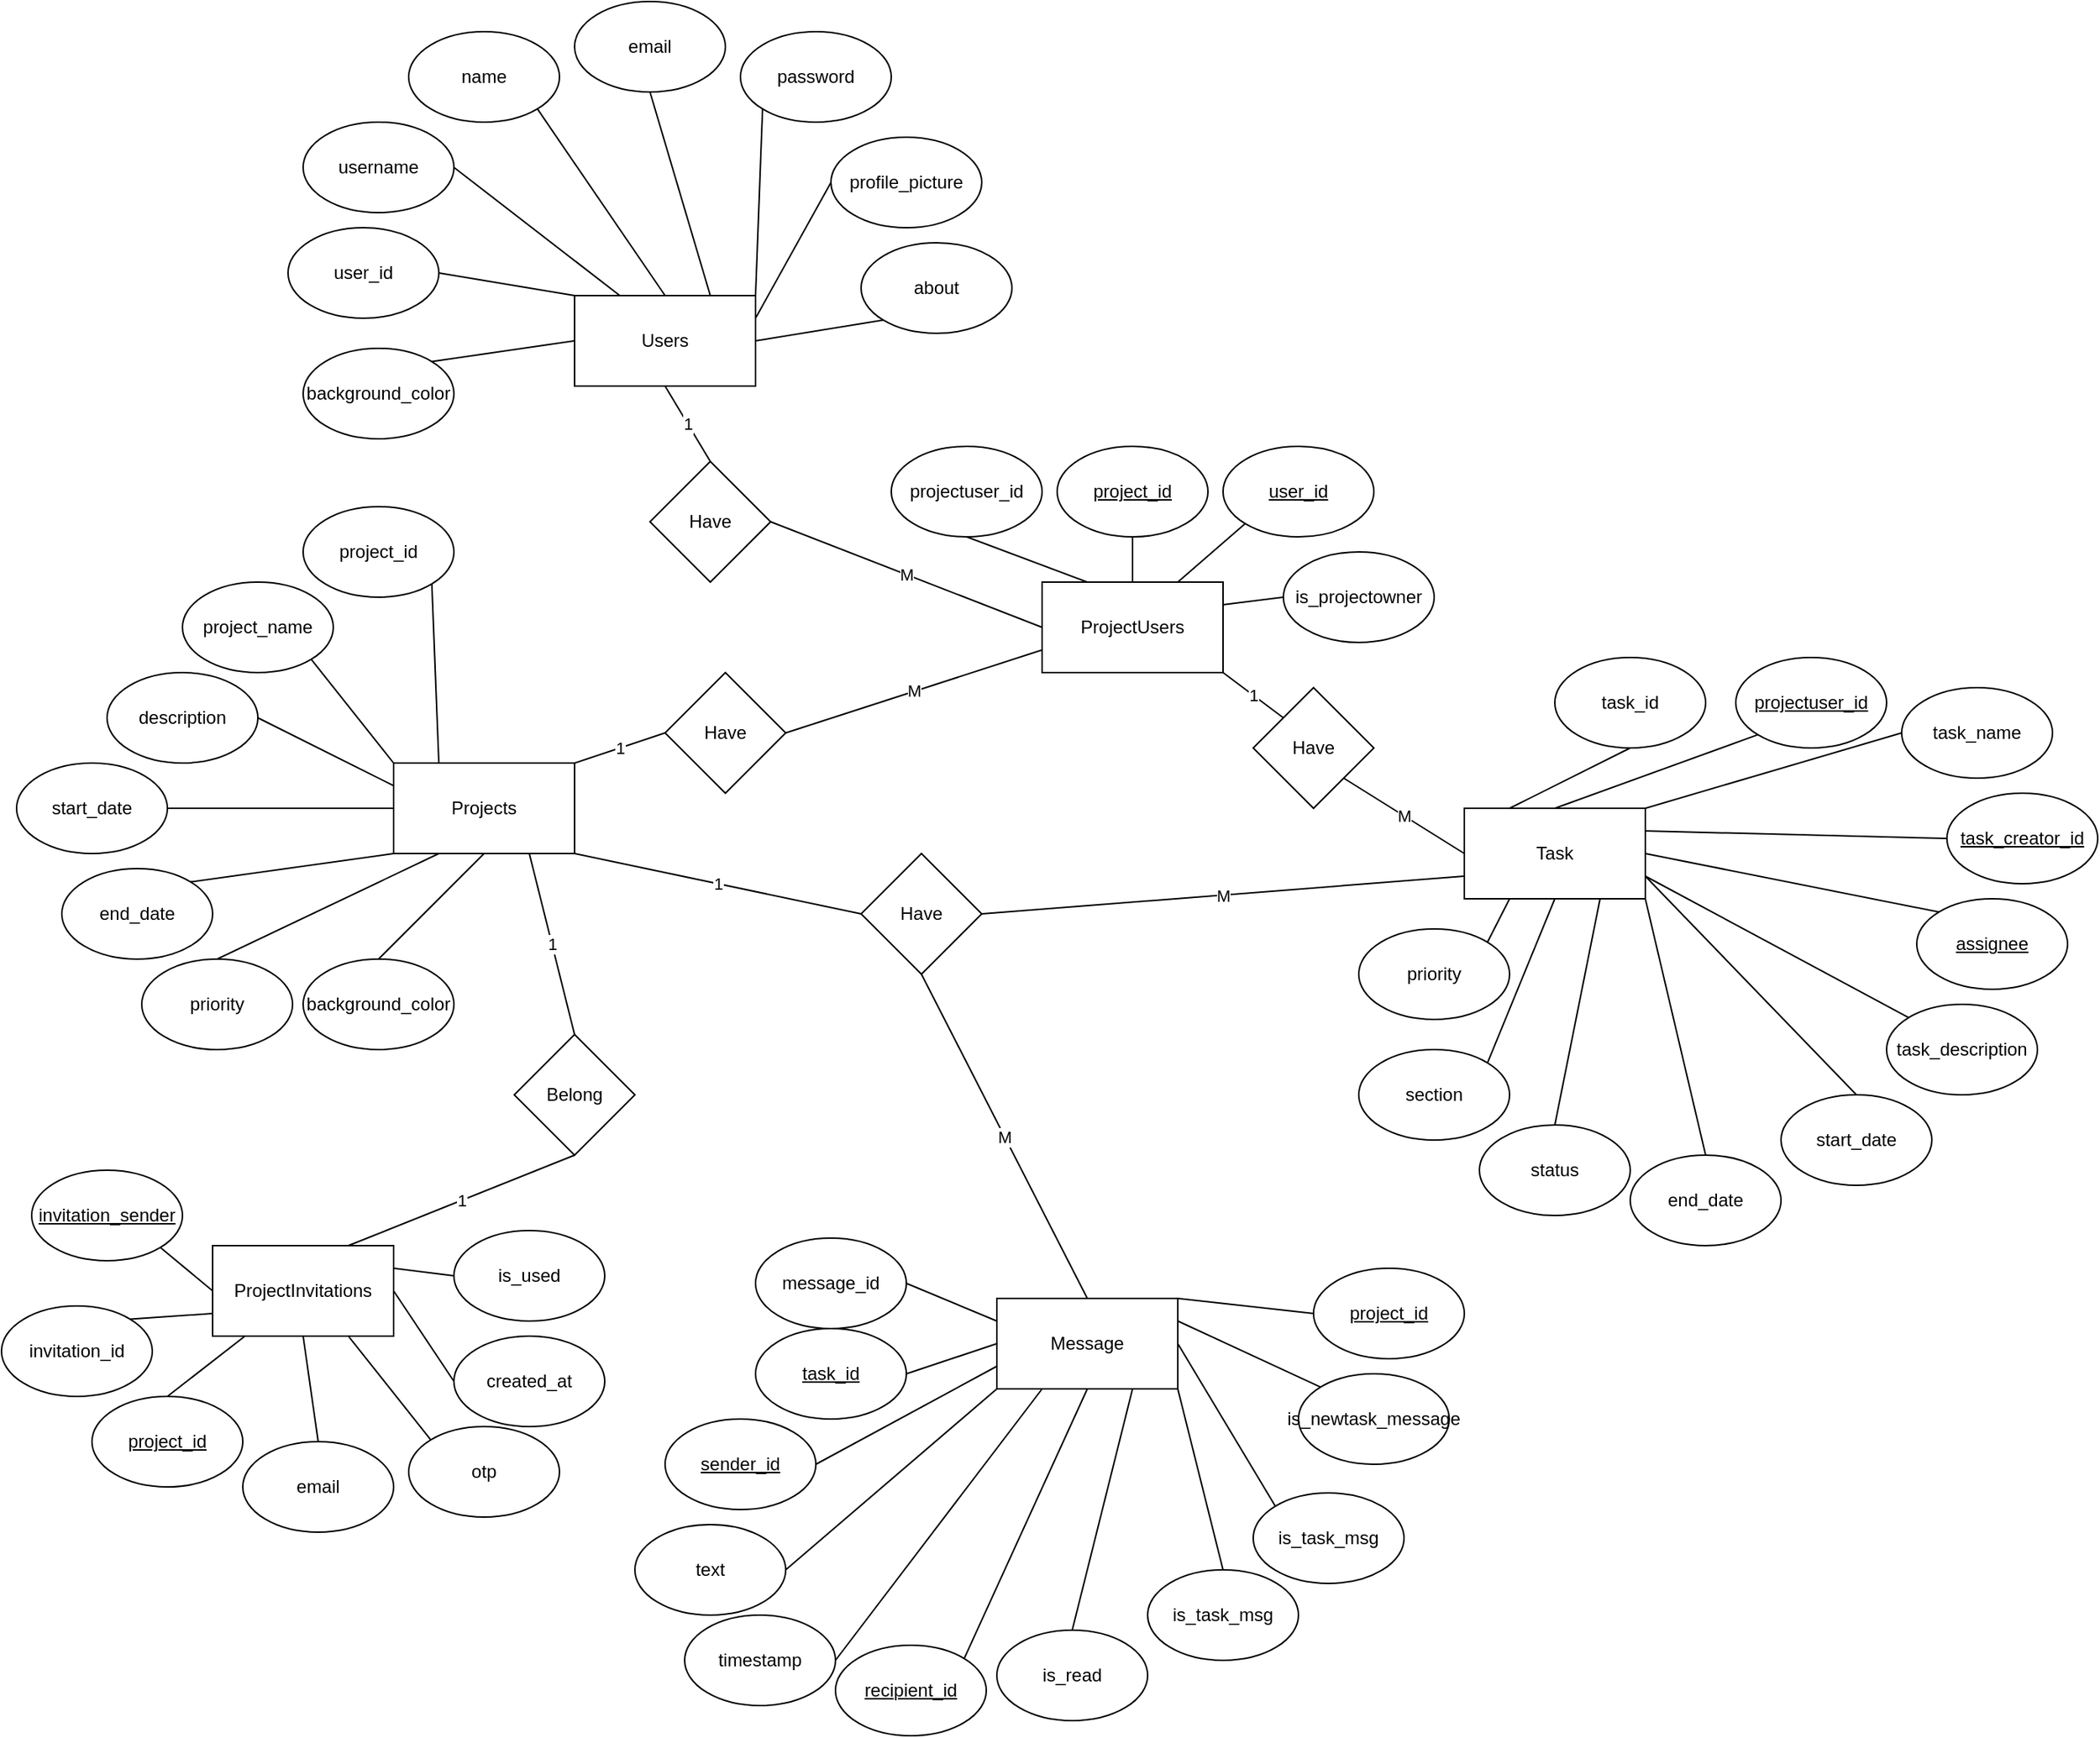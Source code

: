 <mxfile version="21.7.5" type="device">
  <diagram id="C5RBs43oDa-KdzZeNtuy" name="Page-1">
    <mxGraphModel dx="3388" dy="1140" grid="1" gridSize="10" guides="1" tooltips="1" connect="1" arrows="1" fold="1" page="1" pageScale="1" pageWidth="827" pageHeight="1169" math="0" shadow="0">
      <root>
        <mxCell id="WIyWlLk6GJQsqaUBKTNV-0" />
        <mxCell id="WIyWlLk6GJQsqaUBKTNV-1" parent="WIyWlLk6GJQsqaUBKTNV-0" />
        <mxCell id="6Or6VYkqD4PORaD6Xh0R-0" value="Users" style="rounded=0;whiteSpace=wrap;html=1;" vertex="1" parent="WIyWlLk6GJQsqaUBKTNV-1">
          <mxGeometry x="-760" y="310" width="120" height="60" as="geometry" />
        </mxCell>
        <mxCell id="6Or6VYkqD4PORaD6Xh0R-2" value="ProjectUsers" style="rounded=0;whiteSpace=wrap;html=1;" vertex="1" parent="WIyWlLk6GJQsqaUBKTNV-1">
          <mxGeometry x="-450" y="500" width="120" height="60" as="geometry" />
        </mxCell>
        <mxCell id="6Or6VYkqD4PORaD6Xh0R-58" value="Task" style="rounded=0;whiteSpace=wrap;html=1;" vertex="1" parent="WIyWlLk6GJQsqaUBKTNV-1">
          <mxGeometry x="-170" y="650" width="120" height="60" as="geometry" />
        </mxCell>
        <mxCell id="6Or6VYkqD4PORaD6Xh0R-3" value="Projects" style="rounded=0;whiteSpace=wrap;html=1;" vertex="1" parent="WIyWlLk6GJQsqaUBKTNV-1">
          <mxGeometry x="-880" y="620" width="120" height="60" as="geometry" />
        </mxCell>
        <mxCell id="6Or6VYkqD4PORaD6Xh0R-70" value="Message" style="rounded=0;whiteSpace=wrap;html=1;" vertex="1" parent="WIyWlLk6GJQsqaUBKTNV-1">
          <mxGeometry x="-480" y="975" width="120" height="60" as="geometry" />
        </mxCell>
        <mxCell id="6Or6VYkqD4PORaD6Xh0R-29" value="projectuser_id" style="ellipse;whiteSpace=wrap;html=1;" vertex="1" parent="WIyWlLk6GJQsqaUBKTNV-1">
          <mxGeometry x="-550" y="410" width="100" height="60" as="geometry" />
        </mxCell>
        <mxCell id="6Or6VYkqD4PORaD6Xh0R-54" value="project_id" style="ellipse;whiteSpace=wrap;html=1;fontStyle=4" vertex="1" parent="WIyWlLk6GJQsqaUBKTNV-1">
          <mxGeometry x="-440" y="410" width="100" height="60" as="geometry" />
        </mxCell>
        <mxCell id="6Or6VYkqD4PORaD6Xh0R-55" value="user_id" style="ellipse;whiteSpace=wrap;html=1;fontStyle=4" vertex="1" parent="WIyWlLk6GJQsqaUBKTNV-1">
          <mxGeometry x="-330" y="410" width="100" height="60" as="geometry" />
        </mxCell>
        <mxCell id="6Or6VYkqD4PORaD6Xh0R-56" value="is_projectowner" style="ellipse;whiteSpace=wrap;html=1;" vertex="1" parent="WIyWlLk6GJQsqaUBKTNV-1">
          <mxGeometry x="-290" y="480" width="100" height="60" as="geometry" />
        </mxCell>
        <mxCell id="6Or6VYkqD4PORaD6Xh0R-59" value="task_id" style="ellipse;whiteSpace=wrap;html=1;" vertex="1" parent="WIyWlLk6GJQsqaUBKTNV-1">
          <mxGeometry x="-110" y="550" width="100" height="60" as="geometry" />
        </mxCell>
        <mxCell id="6Or6VYkqD4PORaD6Xh0R-60" value="projectuser_id" style="ellipse;whiteSpace=wrap;html=1;fontStyle=4" vertex="1" parent="WIyWlLk6GJQsqaUBKTNV-1">
          <mxGeometry x="10" y="550" width="100" height="60" as="geometry" />
        </mxCell>
        <mxCell id="6Or6VYkqD4PORaD6Xh0R-61" value="task_creator_id" style="ellipse;whiteSpace=wrap;html=1;fontStyle=4" vertex="1" parent="WIyWlLk6GJQsqaUBKTNV-1">
          <mxGeometry x="150" y="640" width="100" height="60" as="geometry" />
        </mxCell>
        <mxCell id="6Or6VYkqD4PORaD6Xh0R-62" value="task_name" style="ellipse;whiteSpace=wrap;html=1;" vertex="1" parent="WIyWlLk6GJQsqaUBKTNV-1">
          <mxGeometry x="120" y="570" width="100" height="60" as="geometry" />
        </mxCell>
        <mxCell id="6Or6VYkqD4PORaD6Xh0R-63" value="assignee" style="ellipse;whiteSpace=wrap;html=1;fontStyle=4" vertex="1" parent="WIyWlLk6GJQsqaUBKTNV-1">
          <mxGeometry x="130" y="710" width="100" height="60" as="geometry" />
        </mxCell>
        <mxCell id="6Or6VYkqD4PORaD6Xh0R-64" value="task_description" style="ellipse;whiteSpace=wrap;html=1;" vertex="1" parent="WIyWlLk6GJQsqaUBKTNV-1">
          <mxGeometry x="110" y="780" width="100" height="60" as="geometry" />
        </mxCell>
        <mxCell id="6Or6VYkqD4PORaD6Xh0R-65" value="start_date" style="ellipse;whiteSpace=wrap;html=1;" vertex="1" parent="WIyWlLk6GJQsqaUBKTNV-1">
          <mxGeometry x="40" y="840" width="100" height="60" as="geometry" />
        </mxCell>
        <mxCell id="6Or6VYkqD4PORaD6Xh0R-66" value="end_date" style="ellipse;whiteSpace=wrap;html=1;" vertex="1" parent="WIyWlLk6GJQsqaUBKTNV-1">
          <mxGeometry x="-60" y="880" width="100" height="60" as="geometry" />
        </mxCell>
        <mxCell id="6Or6VYkqD4PORaD6Xh0R-67" value="status" style="ellipse;whiteSpace=wrap;html=1;" vertex="1" parent="WIyWlLk6GJQsqaUBKTNV-1">
          <mxGeometry x="-160" y="860" width="100" height="60" as="geometry" />
        </mxCell>
        <mxCell id="6Or6VYkqD4PORaD6Xh0R-68" value="section" style="ellipse;whiteSpace=wrap;html=1;" vertex="1" parent="WIyWlLk6GJQsqaUBKTNV-1">
          <mxGeometry x="-240" y="810" width="100" height="60" as="geometry" />
        </mxCell>
        <mxCell id="6Or6VYkqD4PORaD6Xh0R-69" value="priority" style="ellipse;whiteSpace=wrap;html=1;" vertex="1" parent="WIyWlLk6GJQsqaUBKTNV-1">
          <mxGeometry x="-240" y="730" width="100" height="60" as="geometry" />
        </mxCell>
        <mxCell id="6Or6VYkqD4PORaD6Xh0R-30" value="project_id" style="ellipse;whiteSpace=wrap;html=1;" vertex="1" parent="WIyWlLk6GJQsqaUBKTNV-1">
          <mxGeometry x="-940" y="450" width="100" height="60" as="geometry" />
        </mxCell>
        <mxCell id="6Or6VYkqD4PORaD6Xh0R-48" value="project_name" style="ellipse;whiteSpace=wrap;html=1;" vertex="1" parent="WIyWlLk6GJQsqaUBKTNV-1">
          <mxGeometry x="-1020" y="500" width="100" height="60" as="geometry" />
        </mxCell>
        <mxCell id="6Or6VYkqD4PORaD6Xh0R-49" value="description" style="ellipse;whiteSpace=wrap;html=1;" vertex="1" parent="WIyWlLk6GJQsqaUBKTNV-1">
          <mxGeometry x="-1070" y="560" width="100" height="60" as="geometry" />
        </mxCell>
        <mxCell id="6Or6VYkqD4PORaD6Xh0R-50" value="start_date" style="ellipse;whiteSpace=wrap;html=1;" vertex="1" parent="WIyWlLk6GJQsqaUBKTNV-1">
          <mxGeometry x="-1130" y="620" width="100" height="60" as="geometry" />
        </mxCell>
        <mxCell id="6Or6VYkqD4PORaD6Xh0R-51" value="end_date" style="ellipse;whiteSpace=wrap;html=1;" vertex="1" parent="WIyWlLk6GJQsqaUBKTNV-1">
          <mxGeometry x="-1100" y="690" width="100" height="60" as="geometry" />
        </mxCell>
        <mxCell id="6Or6VYkqD4PORaD6Xh0R-52" value="priority" style="ellipse;whiteSpace=wrap;html=1;" vertex="1" parent="WIyWlLk6GJQsqaUBKTNV-1">
          <mxGeometry x="-1047" y="750" width="100" height="60" as="geometry" />
        </mxCell>
        <mxCell id="6Or6VYkqD4PORaD6Xh0R-53" value="background_color" style="ellipse;whiteSpace=wrap;html=1;" vertex="1" parent="WIyWlLk6GJQsqaUBKTNV-1">
          <mxGeometry x="-940" y="750" width="100" height="60" as="geometry" />
        </mxCell>
        <mxCell id="6Or6VYkqD4PORaD6Xh0R-71" value="message_id" style="ellipse;whiteSpace=wrap;html=1;" vertex="1" parent="WIyWlLk6GJQsqaUBKTNV-1">
          <mxGeometry x="-640" y="935" width="100" height="60" as="geometry" />
        </mxCell>
        <mxCell id="6Or6VYkqD4PORaD6Xh0R-72" value="task_id" style="ellipse;whiteSpace=wrap;html=1;fontStyle=4" vertex="1" parent="WIyWlLk6GJQsqaUBKTNV-1">
          <mxGeometry x="-640" y="995" width="100" height="60" as="geometry" />
        </mxCell>
        <mxCell id="6Or6VYkqD4PORaD6Xh0R-73" value="sender_id" style="ellipse;whiteSpace=wrap;html=1;fontStyle=4" vertex="1" parent="WIyWlLk6GJQsqaUBKTNV-1">
          <mxGeometry x="-700" y="1055" width="100" height="60" as="geometry" />
        </mxCell>
        <mxCell id="6Or6VYkqD4PORaD6Xh0R-74" value="text" style="ellipse;whiteSpace=wrap;html=1;" vertex="1" parent="WIyWlLk6GJQsqaUBKTNV-1">
          <mxGeometry x="-720" y="1125" width="100" height="60" as="geometry" />
        </mxCell>
        <mxCell id="6Or6VYkqD4PORaD6Xh0R-75" value="timestamp" style="ellipse;whiteSpace=wrap;html=1;" vertex="1" parent="WIyWlLk6GJQsqaUBKTNV-1">
          <mxGeometry x="-687" y="1185" width="100" height="60" as="geometry" />
        </mxCell>
        <mxCell id="6Or6VYkqD4PORaD6Xh0R-76" value="recipient_id" style="ellipse;whiteSpace=wrap;html=1;fontStyle=4" vertex="1" parent="WIyWlLk6GJQsqaUBKTNV-1">
          <mxGeometry x="-587" y="1205" width="100" height="60" as="geometry" />
        </mxCell>
        <mxCell id="6Or6VYkqD4PORaD6Xh0R-77" value="is_read" style="ellipse;whiteSpace=wrap;html=1;" vertex="1" parent="WIyWlLk6GJQsqaUBKTNV-1">
          <mxGeometry x="-480" y="1195" width="100" height="60" as="geometry" />
        </mxCell>
        <mxCell id="6Or6VYkqD4PORaD6Xh0R-78" value="is_task_msg" style="ellipse;whiteSpace=wrap;html=1;" vertex="1" parent="WIyWlLk6GJQsqaUBKTNV-1">
          <mxGeometry x="-380" y="1155" width="100" height="60" as="geometry" />
        </mxCell>
        <mxCell id="6Or6VYkqD4PORaD6Xh0R-79" value="is_task_msg" style="ellipse;whiteSpace=wrap;html=1;" vertex="1" parent="WIyWlLk6GJQsqaUBKTNV-1">
          <mxGeometry x="-310" y="1104" width="100" height="60" as="geometry" />
        </mxCell>
        <mxCell id="6Or6VYkqD4PORaD6Xh0R-80" value="is_newtask_message" style="ellipse;whiteSpace=wrap;html=1;" vertex="1" parent="WIyWlLk6GJQsqaUBKTNV-1">
          <mxGeometry x="-280" y="1025" width="100" height="60" as="geometry" />
        </mxCell>
        <mxCell id="6Or6VYkqD4PORaD6Xh0R-81" value="project_id" style="ellipse;whiteSpace=wrap;html=1;fontStyle=4" vertex="1" parent="WIyWlLk6GJQsqaUBKTNV-1">
          <mxGeometry x="-270" y="955" width="100" height="60" as="geometry" />
        </mxCell>
        <mxCell id="6Or6VYkqD4PORaD6Xh0R-31" value="user_id" style="ellipse;whiteSpace=wrap;html=1;" vertex="1" parent="WIyWlLk6GJQsqaUBKTNV-1">
          <mxGeometry x="-950" y="265" width="100" height="60" as="geometry" />
        </mxCell>
        <mxCell id="6Or6VYkqD4PORaD6Xh0R-32" value="username" style="ellipse;whiteSpace=wrap;html=1;" vertex="1" parent="WIyWlLk6GJQsqaUBKTNV-1">
          <mxGeometry x="-940" y="195" width="100" height="60" as="geometry" />
        </mxCell>
        <mxCell id="6Or6VYkqD4PORaD6Xh0R-33" value="name" style="ellipse;whiteSpace=wrap;html=1;" vertex="1" parent="WIyWlLk6GJQsqaUBKTNV-1">
          <mxGeometry x="-870" y="135" width="100" height="60" as="geometry" />
        </mxCell>
        <mxCell id="6Or6VYkqD4PORaD6Xh0R-35" value="email" style="ellipse;whiteSpace=wrap;html=1;" vertex="1" parent="WIyWlLk6GJQsqaUBKTNV-1">
          <mxGeometry x="-760" y="115" width="100" height="60" as="geometry" />
        </mxCell>
        <mxCell id="6Or6VYkqD4PORaD6Xh0R-36" value="password" style="ellipse;whiteSpace=wrap;html=1;" vertex="1" parent="WIyWlLk6GJQsqaUBKTNV-1">
          <mxGeometry x="-650" y="135" width="100" height="60" as="geometry" />
        </mxCell>
        <mxCell id="6Or6VYkqD4PORaD6Xh0R-37" value="profile_picture" style="ellipse;whiteSpace=wrap;html=1;" vertex="1" parent="WIyWlLk6GJQsqaUBKTNV-1">
          <mxGeometry x="-590" y="205" width="100" height="60" as="geometry" />
        </mxCell>
        <mxCell id="6Or6VYkqD4PORaD6Xh0R-38" value="background_color" style="ellipse;whiteSpace=wrap;html=1;" vertex="1" parent="WIyWlLk6GJQsqaUBKTNV-1">
          <mxGeometry x="-940" y="345" width="100" height="60" as="geometry" />
        </mxCell>
        <mxCell id="6Or6VYkqD4PORaD6Xh0R-39" value="about" style="ellipse;whiteSpace=wrap;html=1;" vertex="1" parent="WIyWlLk6GJQsqaUBKTNV-1">
          <mxGeometry x="-570" y="275" width="100" height="60" as="geometry" />
        </mxCell>
        <mxCell id="6Or6VYkqD4PORaD6Xh0R-82" value="" style="endArrow=none;html=1;rounded=0;exitX=1;exitY=0.5;exitDx=0;exitDy=0;entryX=0;entryY=1;entryDx=0;entryDy=0;" edge="1" parent="WIyWlLk6GJQsqaUBKTNV-1" source="6Or6VYkqD4PORaD6Xh0R-0" target="6Or6VYkqD4PORaD6Xh0R-39">
          <mxGeometry width="50" height="50" relative="1" as="geometry">
            <mxPoint x="-620" y="370" as="sourcePoint" />
            <mxPoint x="-570" y="320" as="targetPoint" />
          </mxGeometry>
        </mxCell>
        <mxCell id="6Or6VYkqD4PORaD6Xh0R-141" value="1" style="endArrow=none;html=1;rounded=0;exitX=0.5;exitY=1;exitDx=0;exitDy=0;entryX=0.5;entryY=0;entryDx=0;entryDy=0;" edge="1" parent="WIyWlLk6GJQsqaUBKTNV-1" source="6Or6VYkqD4PORaD6Xh0R-0" target="6Or6VYkqD4PORaD6Xh0R-140">
          <mxGeometry width="50" height="50" relative="1" as="geometry">
            <mxPoint x="-630" y="350" as="sourcePoint" />
            <mxPoint x="-545" y="336" as="targetPoint" />
          </mxGeometry>
        </mxCell>
        <mxCell id="6Or6VYkqD4PORaD6Xh0R-143" value="M" style="endArrow=none;html=1;rounded=0;exitX=0;exitY=0.5;exitDx=0;exitDy=0;entryX=1;entryY=0.5;entryDx=0;entryDy=0;" edge="1" parent="WIyWlLk6GJQsqaUBKTNV-1" source="6Or6VYkqD4PORaD6Xh0R-2" target="6Or6VYkqD4PORaD6Xh0R-140">
          <mxGeometry width="50" height="50" relative="1" as="geometry">
            <mxPoint x="-690" y="380" as="sourcePoint" />
            <mxPoint x="-720" y="510" as="targetPoint" />
          </mxGeometry>
        </mxCell>
        <mxCell id="6Or6VYkqD4PORaD6Xh0R-142" value="1" style="endArrow=none;html=1;rounded=0;exitX=1;exitY=0;exitDx=0;exitDy=0;entryX=0;entryY=0.5;entryDx=0;entryDy=0;" edge="1" parent="WIyWlLk6GJQsqaUBKTNV-1" source="6Or6VYkqD4PORaD6Xh0R-3" target="6Or6VYkqD4PORaD6Xh0R-144">
          <mxGeometry width="50" height="50" relative="1" as="geometry">
            <mxPoint x="-690" y="380" as="sourcePoint" />
            <mxPoint x="-640" y="610" as="targetPoint" />
          </mxGeometry>
        </mxCell>
        <mxCell id="6Or6VYkqD4PORaD6Xh0R-150" value="1" style="endArrow=none;html=1;rounded=0;exitX=0.75;exitY=1;exitDx=0;exitDy=0;entryX=0.5;entryY=0;entryDx=0;entryDy=0;" edge="1" target="6Or6VYkqD4PORaD6Xh0R-151" parent="WIyWlLk6GJQsqaUBKTNV-1" source="6Or6VYkqD4PORaD6Xh0R-3">
          <mxGeometry width="50" height="50" relative="1" as="geometry">
            <mxPoint x="-730" y="720" as="sourcePoint" />
            <mxPoint x="-610" y="710" as="targetPoint" />
          </mxGeometry>
        </mxCell>
        <mxCell id="6Or6VYkqD4PORaD6Xh0R-153" value="1" style="endArrow=none;html=1;rounded=0;exitX=1;exitY=1;exitDx=0;exitDy=0;entryX=0;entryY=0.5;entryDx=0;entryDy=0;" edge="1" target="6Or6VYkqD4PORaD6Xh0R-154" parent="WIyWlLk6GJQsqaUBKTNV-1" source="6Or6VYkqD4PORaD6Xh0R-3">
          <mxGeometry width="50" height="50" relative="1" as="geometry">
            <mxPoint x="-710" y="710" as="sourcePoint" />
            <mxPoint x="-480" y="710" as="targetPoint" />
          </mxGeometry>
        </mxCell>
        <mxCell id="6Or6VYkqD4PORaD6Xh0R-155" value="M" style="endArrow=none;html=1;rounded=0;exitX=0.5;exitY=1;exitDx=0;exitDy=0;entryX=0.5;entryY=0;entryDx=0;entryDy=0;" edge="1" parent="WIyWlLk6GJQsqaUBKTNV-1" source="6Or6VYkqD4PORaD6Xh0R-154" target="6Or6VYkqD4PORaD6Xh0R-70">
          <mxGeometry width="50" height="50" relative="1" as="geometry">
            <mxPoint x="-530" y="845" as="sourcePoint" />
            <mxPoint x="-350" y="955" as="targetPoint" />
          </mxGeometry>
        </mxCell>
        <mxCell id="6Or6VYkqD4PORaD6Xh0R-156" value="M" style="endArrow=none;html=1;rounded=0;exitX=0;exitY=0.75;exitDx=0;exitDy=0;entryX=1;entryY=0.5;entryDx=0;entryDy=0;" edge="1" parent="WIyWlLk6GJQsqaUBKTNV-1" source="6Or6VYkqD4PORaD6Xh0R-58" target="6Or6VYkqD4PORaD6Xh0R-154">
          <mxGeometry width="50" height="50" relative="1" as="geometry">
            <mxPoint x="-550" y="870" as="sourcePoint" />
            <mxPoint x="-330" y="1050" as="targetPoint" />
          </mxGeometry>
        </mxCell>
        <mxCell id="6Or6VYkqD4PORaD6Xh0R-152" value="1" style="endArrow=none;html=1;rounded=0;exitX=0.5;exitY=1;exitDx=0;exitDy=0;entryX=0.75;entryY=0;entryDx=0;entryDy=0;" edge="1" parent="WIyWlLk6GJQsqaUBKTNV-1" source="6Or6VYkqD4PORaD6Xh0R-151" target="6Or6VYkqD4PORaD6Xh0R-124">
          <mxGeometry width="50" height="50" relative="1" as="geometry">
            <mxPoint x="-590" y="700" as="sourcePoint" />
            <mxPoint x="-500" y="750" as="targetPoint" />
          </mxGeometry>
        </mxCell>
        <mxCell id="6Or6VYkqD4PORaD6Xh0R-147" value="1" style="endArrow=none;html=1;rounded=0;exitX=1;exitY=1;exitDx=0;exitDy=0;entryX=0;entryY=0;entryDx=0;entryDy=0;" edge="1" parent="WIyWlLk6GJQsqaUBKTNV-1" source="6Or6VYkqD4PORaD6Xh0R-2" target="6Or6VYkqD4PORaD6Xh0R-148">
          <mxGeometry x="0.016" width="50" height="50" relative="1" as="geometry">
            <mxPoint x="-750" y="630" as="sourcePoint" />
            <mxPoint x="-280" y="630" as="targetPoint" />
            <mxPoint as="offset" />
          </mxGeometry>
        </mxCell>
        <mxCell id="6Or6VYkqD4PORaD6Xh0R-145" value="M" style="endArrow=none;html=1;rounded=0;exitX=1;exitY=0.5;exitDx=0;exitDy=0;entryX=0;entryY=0.75;entryDx=0;entryDy=0;" edge="1" parent="WIyWlLk6GJQsqaUBKTNV-1" source="6Or6VYkqD4PORaD6Xh0R-144" target="6Or6VYkqD4PORaD6Xh0R-2">
          <mxGeometry width="50" height="50" relative="1" as="geometry">
            <mxPoint x="-750" y="630" as="sourcePoint" />
            <mxPoint x="-620" y="595" as="targetPoint" />
          </mxGeometry>
        </mxCell>
        <mxCell id="6Or6VYkqD4PORaD6Xh0R-149" value="M" style="endArrow=none;html=1;rounded=0;exitX=1;exitY=1;exitDx=0;exitDy=0;entryX=0;entryY=0.5;entryDx=0;entryDy=0;" edge="1" parent="WIyWlLk6GJQsqaUBKTNV-1" source="6Or6VYkqD4PORaD6Xh0R-148" target="6Or6VYkqD4PORaD6Xh0R-58">
          <mxGeometry width="50" height="50" relative="1" as="geometry">
            <mxPoint x="-610" y="610" as="sourcePoint" />
            <mxPoint x="-440" y="555" as="targetPoint" />
          </mxGeometry>
        </mxCell>
        <mxCell id="6Or6VYkqD4PORaD6Xh0R-108" value="" style="endArrow=none;html=1;rounded=0;exitX=0.25;exitY=0;exitDx=0;exitDy=0;entryX=0.5;entryY=1;entryDx=0;entryDy=0;" edge="1" parent="WIyWlLk6GJQsqaUBKTNV-1" source="6Or6VYkqD4PORaD6Xh0R-2" target="6Or6VYkqD4PORaD6Xh0R-29">
          <mxGeometry width="50" height="50" relative="1" as="geometry">
            <mxPoint x="-560" y="490" as="sourcePoint" />
            <mxPoint x="-476" y="476" as="targetPoint" />
          </mxGeometry>
        </mxCell>
        <mxCell id="6Or6VYkqD4PORaD6Xh0R-109" value="" style="endArrow=none;html=1;rounded=0;exitX=0.5;exitY=0;exitDx=0;exitDy=0;entryX=0.5;entryY=1;entryDx=0;entryDy=0;" edge="1" parent="WIyWlLk6GJQsqaUBKTNV-1" source="6Or6VYkqD4PORaD6Xh0R-2" target="6Or6VYkqD4PORaD6Xh0R-54">
          <mxGeometry width="50" height="50" relative="1" as="geometry">
            <mxPoint x="-550" y="500" as="sourcePoint" />
            <mxPoint x="-490" y="480" as="targetPoint" />
          </mxGeometry>
        </mxCell>
        <mxCell id="6Or6VYkqD4PORaD6Xh0R-110" value="" style="endArrow=none;html=1;rounded=0;exitX=0.75;exitY=0;exitDx=0;exitDy=0;entryX=0;entryY=1;entryDx=0;entryDy=0;" edge="1" parent="WIyWlLk6GJQsqaUBKTNV-1" source="6Or6VYkqD4PORaD6Xh0R-2" target="6Or6VYkqD4PORaD6Xh0R-55">
          <mxGeometry width="50" height="50" relative="1" as="geometry">
            <mxPoint x="-380" y="510" as="sourcePoint" />
            <mxPoint x="-380" y="480" as="targetPoint" />
          </mxGeometry>
        </mxCell>
        <mxCell id="6Or6VYkqD4PORaD6Xh0R-111" value="" style="endArrow=none;html=1;rounded=0;exitX=1;exitY=0.25;exitDx=0;exitDy=0;entryX=0;entryY=0.5;entryDx=0;entryDy=0;" edge="1" parent="WIyWlLk6GJQsqaUBKTNV-1" source="6Or6VYkqD4PORaD6Xh0R-2" target="6Or6VYkqD4PORaD6Xh0R-56">
          <mxGeometry width="50" height="50" relative="1" as="geometry">
            <mxPoint x="-370" y="520" as="sourcePoint" />
            <mxPoint x="-305" y="471" as="targetPoint" />
          </mxGeometry>
        </mxCell>
        <mxCell id="6Or6VYkqD4PORaD6Xh0R-115" value="" style="endArrow=none;html=1;rounded=0;exitX=1;exitY=0;exitDx=0;exitDy=0;entryX=0;entryY=0.5;entryDx=0;entryDy=0;" edge="1" parent="WIyWlLk6GJQsqaUBKTNV-1" source="6Or6VYkqD4PORaD6Xh0R-58" target="6Or6VYkqD4PORaD6Xh0R-62">
          <mxGeometry width="50" height="50" relative="1" as="geometry">
            <mxPoint x="-40" y="685" as="sourcePoint" />
            <mxPoint x="180" y="620" as="targetPoint" />
          </mxGeometry>
        </mxCell>
        <mxCell id="6Or6VYkqD4PORaD6Xh0R-116" value="" style="endArrow=none;html=1;rounded=0;exitX=1;exitY=0.25;exitDx=0;exitDy=0;entryX=0;entryY=0.5;entryDx=0;entryDy=0;" edge="1" parent="WIyWlLk6GJQsqaUBKTNV-1" source="6Or6VYkqD4PORaD6Xh0R-58" target="6Or6VYkqD4PORaD6Xh0R-61">
          <mxGeometry width="50" height="50" relative="1" as="geometry">
            <mxPoint x="-30" y="695" as="sourcePoint" />
            <mxPoint x="200" y="640" as="targetPoint" />
          </mxGeometry>
        </mxCell>
        <mxCell id="6Or6VYkqD4PORaD6Xh0R-118" value="" style="endArrow=none;html=1;rounded=0;exitX=1;exitY=0.75;exitDx=0;exitDy=0;entryX=0;entryY=0;entryDx=0;entryDy=0;" edge="1" parent="WIyWlLk6GJQsqaUBKTNV-1" source="6Or6VYkqD4PORaD6Xh0R-58" target="6Or6VYkqD4PORaD6Xh0R-64">
          <mxGeometry width="50" height="50" relative="1" as="geometry">
            <mxPoint x="-20" y="705" as="sourcePoint" />
            <mxPoint x="180" y="710" as="targetPoint" />
          </mxGeometry>
        </mxCell>
        <mxCell id="6Or6VYkqD4PORaD6Xh0R-119" value="" style="endArrow=none;html=1;rounded=0;exitX=1;exitY=0.75;exitDx=0;exitDy=0;entryX=0.5;entryY=0;entryDx=0;entryDy=0;" edge="1" parent="WIyWlLk6GJQsqaUBKTNV-1" source="6Or6VYkqD4PORaD6Xh0R-58" target="6Or6VYkqD4PORaD6Xh0R-65">
          <mxGeometry width="50" height="50" relative="1" as="geometry">
            <mxPoint x="-10" y="715" as="sourcePoint" />
            <mxPoint x="135" y="829" as="targetPoint" />
          </mxGeometry>
        </mxCell>
        <mxCell id="6Or6VYkqD4PORaD6Xh0R-120" value="" style="endArrow=none;html=1;rounded=0;exitX=1;exitY=1;exitDx=0;exitDy=0;entryX=0.5;entryY=0;entryDx=0;entryDy=0;" edge="1" parent="WIyWlLk6GJQsqaUBKTNV-1" source="6Or6VYkqD4PORaD6Xh0R-58" target="6Or6VYkqD4PORaD6Xh0R-66">
          <mxGeometry width="50" height="50" relative="1" as="geometry">
            <mxPoint y="725" as="sourcePoint" />
            <mxPoint x="110" y="880" as="targetPoint" />
          </mxGeometry>
        </mxCell>
        <mxCell id="6Or6VYkqD4PORaD6Xh0R-121" value="" style="endArrow=none;html=1;rounded=0;exitX=0.75;exitY=1;exitDx=0;exitDy=0;entryX=0.5;entryY=0;entryDx=0;entryDy=0;" edge="1" parent="WIyWlLk6GJQsqaUBKTNV-1" source="6Or6VYkqD4PORaD6Xh0R-58" target="6Or6VYkqD4PORaD6Xh0R-67">
          <mxGeometry width="50" height="50" relative="1" as="geometry">
            <mxPoint x="10" y="735" as="sourcePoint" />
            <mxPoint y="890" as="targetPoint" />
          </mxGeometry>
        </mxCell>
        <mxCell id="6Or6VYkqD4PORaD6Xh0R-122" value="" style="endArrow=none;html=1;rounded=0;exitX=0.5;exitY=1;exitDx=0;exitDy=0;entryX=1;entryY=0;entryDx=0;entryDy=0;" edge="1" parent="WIyWlLk6GJQsqaUBKTNV-1" source="6Or6VYkqD4PORaD6Xh0R-58" target="6Or6VYkqD4PORaD6Xh0R-68">
          <mxGeometry width="50" height="50" relative="1" as="geometry">
            <mxPoint x="20" y="745" as="sourcePoint" />
            <mxPoint x="-75" y="899" as="targetPoint" />
          </mxGeometry>
        </mxCell>
        <mxCell id="6Or6VYkqD4PORaD6Xh0R-123" value="" style="endArrow=none;html=1;rounded=0;exitX=0.25;exitY=1;exitDx=0;exitDy=0;entryX=1;entryY=0;entryDx=0;entryDy=0;" edge="1" parent="WIyWlLk6GJQsqaUBKTNV-1" source="6Or6VYkqD4PORaD6Xh0R-58" target="6Or6VYkqD4PORaD6Xh0R-69">
          <mxGeometry width="50" height="50" relative="1" as="geometry">
            <mxPoint x="30" y="755" as="sourcePoint" />
            <mxPoint x="-130" y="850" as="targetPoint" />
          </mxGeometry>
        </mxCell>
        <mxCell id="6Or6VYkqD4PORaD6Xh0R-117" value="" style="endArrow=none;html=1;rounded=0;exitX=1;exitY=0.5;exitDx=0;exitDy=0;entryX=0;entryY=0;entryDx=0;entryDy=0;" edge="1" parent="WIyWlLk6GJQsqaUBKTNV-1" source="6Or6VYkqD4PORaD6Xh0R-58" target="6Or6VYkqD4PORaD6Xh0R-63">
          <mxGeometry width="50" height="50" relative="1" as="geometry">
            <mxPoint x="-20" y="705" as="sourcePoint" />
            <mxPoint x="195" y="689" as="targetPoint" />
          </mxGeometry>
        </mxCell>
        <mxCell id="6Or6VYkqD4PORaD6Xh0R-113" value="" style="endArrow=none;html=1;rounded=0;exitX=0.5;exitY=0;exitDx=0;exitDy=0;entryX=0;entryY=1;entryDx=0;entryDy=0;" edge="1" parent="WIyWlLk6GJQsqaUBKTNV-1" source="6Or6VYkqD4PORaD6Xh0R-58" target="6Or6VYkqD4PORaD6Xh0R-60">
          <mxGeometry width="50" height="50" relative="1" as="geometry">
            <mxPoint x="-40" y="685" as="sourcePoint" />
            <mxPoint x="180" y="620" as="targetPoint" />
          </mxGeometry>
        </mxCell>
        <mxCell id="6Or6VYkqD4PORaD6Xh0R-114" value="" style="endArrow=none;html=1;rounded=0;exitX=0.25;exitY=0;exitDx=0;exitDy=0;entryX=0.5;entryY=1;entryDx=0;entryDy=0;" edge="1" parent="WIyWlLk6GJQsqaUBKTNV-1" source="6Or6VYkqD4PORaD6Xh0R-58" target="6Or6VYkqD4PORaD6Xh0R-59">
          <mxGeometry width="50" height="50" relative="1" as="geometry">
            <mxPoint x="-30" y="695" as="sourcePoint" />
            <mxPoint x="70" y="620" as="targetPoint" />
          </mxGeometry>
        </mxCell>
        <mxCell id="6Or6VYkqD4PORaD6Xh0R-83" value="" style="endArrow=none;html=1;rounded=0;exitX=1;exitY=0.25;exitDx=0;exitDy=0;entryX=0;entryY=0.5;entryDx=0;entryDy=0;" edge="1" parent="WIyWlLk6GJQsqaUBKTNV-1" source="6Or6VYkqD4PORaD6Xh0R-0" target="6Or6VYkqD4PORaD6Xh0R-37">
          <mxGeometry width="50" height="50" relative="1" as="geometry">
            <mxPoint x="-630" y="350" as="sourcePoint" />
            <mxPoint x="-545" y="336" as="targetPoint" />
          </mxGeometry>
        </mxCell>
        <mxCell id="6Or6VYkqD4PORaD6Xh0R-84" value="" style="endArrow=none;html=1;rounded=0;exitX=1;exitY=0;exitDx=0;exitDy=0;entryX=0;entryY=1;entryDx=0;entryDy=0;" edge="1" parent="WIyWlLk6GJQsqaUBKTNV-1" source="6Or6VYkqD4PORaD6Xh0R-0" target="6Or6VYkqD4PORaD6Xh0R-36">
          <mxGeometry width="50" height="50" relative="1" as="geometry">
            <mxPoint x="-620" y="360" as="sourcePoint" />
            <mxPoint x="-580" y="245" as="targetPoint" />
          </mxGeometry>
        </mxCell>
        <mxCell id="6Or6VYkqD4PORaD6Xh0R-85" value="" style="endArrow=none;html=1;rounded=0;entryX=0.5;entryY=1;entryDx=0;entryDy=0;exitX=0.75;exitY=0;exitDx=0;exitDy=0;" edge="1" parent="WIyWlLk6GJQsqaUBKTNV-1" source="6Or6VYkqD4PORaD6Xh0R-0" target="6Or6VYkqD4PORaD6Xh0R-35">
          <mxGeometry width="50" height="50" relative="1" as="geometry">
            <mxPoint x="-610" y="370" as="sourcePoint" />
            <mxPoint x="-625" y="196" as="targetPoint" />
          </mxGeometry>
        </mxCell>
        <mxCell id="6Or6VYkqD4PORaD6Xh0R-86" value="" style="endArrow=none;html=1;rounded=0;exitX=0.5;exitY=0;exitDx=0;exitDy=0;entryX=1;entryY=1;entryDx=0;entryDy=0;" edge="1" parent="WIyWlLk6GJQsqaUBKTNV-1" source="6Or6VYkqD4PORaD6Xh0R-0" target="6Or6VYkqD4PORaD6Xh0R-33">
          <mxGeometry width="50" height="50" relative="1" as="geometry">
            <mxPoint x="-600" y="380" as="sourcePoint" />
            <mxPoint x="-700" y="185" as="targetPoint" />
          </mxGeometry>
        </mxCell>
        <mxCell id="6Or6VYkqD4PORaD6Xh0R-87" value="" style="endArrow=none;html=1;rounded=0;exitX=0.25;exitY=0;exitDx=0;exitDy=0;entryX=1;entryY=0.5;entryDx=0;entryDy=0;" edge="1" parent="WIyWlLk6GJQsqaUBKTNV-1" source="6Or6VYkqD4PORaD6Xh0R-0" target="6Or6VYkqD4PORaD6Xh0R-32">
          <mxGeometry width="50" height="50" relative="1" as="geometry">
            <mxPoint x="-590" y="390" as="sourcePoint" />
            <mxPoint x="-775" y="196" as="targetPoint" />
          </mxGeometry>
        </mxCell>
        <mxCell id="6Or6VYkqD4PORaD6Xh0R-88" value="" style="endArrow=none;html=1;rounded=0;entryX=1;entryY=0.5;entryDx=0;entryDy=0;exitX=0;exitY=0;exitDx=0;exitDy=0;" edge="1" parent="WIyWlLk6GJQsqaUBKTNV-1" source="6Or6VYkqD4PORaD6Xh0R-0" target="6Or6VYkqD4PORaD6Xh0R-31">
          <mxGeometry width="50" height="50" relative="1" as="geometry">
            <mxPoint x="-720" y="320" as="sourcePoint" />
            <mxPoint x="-830" y="235" as="targetPoint" />
          </mxGeometry>
        </mxCell>
        <mxCell id="6Or6VYkqD4PORaD6Xh0R-89" value="" style="endArrow=none;html=1;rounded=0;exitX=0;exitY=0.5;exitDx=0;exitDy=0;entryX=1;entryY=0;entryDx=0;entryDy=0;" edge="1" parent="WIyWlLk6GJQsqaUBKTNV-1" source="6Or6VYkqD4PORaD6Xh0R-0" target="6Or6VYkqD4PORaD6Xh0R-38">
          <mxGeometry width="50" height="50" relative="1" as="geometry">
            <mxPoint x="-710" y="330" as="sourcePoint" />
            <mxPoint x="-840" y="305" as="targetPoint" />
          </mxGeometry>
        </mxCell>
        <mxCell id="6Or6VYkqD4PORaD6Xh0R-90" value="" style="endArrow=none;html=1;rounded=0;exitX=0.25;exitY=0;exitDx=0;exitDy=0;entryX=1;entryY=1;entryDx=0;entryDy=0;" edge="1" parent="WIyWlLk6GJQsqaUBKTNV-1" source="6Or6VYkqD4PORaD6Xh0R-3" target="6Or6VYkqD4PORaD6Xh0R-30">
          <mxGeometry width="50" height="50" relative="1" as="geometry">
            <mxPoint x="-770" y="573" as="sourcePoint" />
            <mxPoint x="-864" y="587" as="targetPoint" />
          </mxGeometry>
        </mxCell>
        <mxCell id="6Or6VYkqD4PORaD6Xh0R-91" value="" style="endArrow=none;html=1;rounded=0;exitX=0;exitY=0;exitDx=0;exitDy=0;entryX=1;entryY=1;entryDx=0;entryDy=0;" edge="1" parent="WIyWlLk6GJQsqaUBKTNV-1" source="6Or6VYkqD4PORaD6Xh0R-3" target="6Or6VYkqD4PORaD6Xh0R-48">
          <mxGeometry width="50" height="50" relative="1" as="geometry">
            <mxPoint x="-760" y="583" as="sourcePoint" />
            <mxPoint x="-845" y="511" as="targetPoint" />
          </mxGeometry>
        </mxCell>
        <mxCell id="6Or6VYkqD4PORaD6Xh0R-92" value="" style="endArrow=none;html=1;rounded=0;exitX=0;exitY=0.25;exitDx=0;exitDy=0;entryX=1;entryY=0.5;entryDx=0;entryDy=0;" edge="1" parent="WIyWlLk6GJQsqaUBKTNV-1" source="6Or6VYkqD4PORaD6Xh0R-3" target="6Or6VYkqD4PORaD6Xh0R-49">
          <mxGeometry width="50" height="50" relative="1" as="geometry">
            <mxPoint x="-780" y="630" as="sourcePoint" />
            <mxPoint x="-925" y="561" as="targetPoint" />
          </mxGeometry>
        </mxCell>
        <mxCell id="6Or6VYkqD4PORaD6Xh0R-93" value="" style="endArrow=none;html=1;rounded=0;exitX=0;exitY=0.5;exitDx=0;exitDy=0;entryX=1;entryY=0.5;entryDx=0;entryDy=0;" edge="1" parent="WIyWlLk6GJQsqaUBKTNV-1" source="6Or6VYkqD4PORaD6Xh0R-3" target="6Or6VYkqD4PORaD6Xh0R-50">
          <mxGeometry width="50" height="50" relative="1" as="geometry">
            <mxPoint x="-770" y="640" as="sourcePoint" />
            <mxPoint x="-960" y="600" as="targetPoint" />
          </mxGeometry>
        </mxCell>
        <mxCell id="6Or6VYkqD4PORaD6Xh0R-94" value="" style="endArrow=none;html=1;rounded=0;exitX=0;exitY=1;exitDx=0;exitDy=0;entryX=1;entryY=0;entryDx=0;entryDy=0;" edge="1" parent="WIyWlLk6GJQsqaUBKTNV-1" source="6Or6VYkqD4PORaD6Xh0R-3" target="6Or6VYkqD4PORaD6Xh0R-51">
          <mxGeometry width="50" height="50" relative="1" as="geometry">
            <mxPoint x="-760" y="650" as="sourcePoint" />
            <mxPoint x="-1020" y="660" as="targetPoint" />
          </mxGeometry>
        </mxCell>
        <mxCell id="6Or6VYkqD4PORaD6Xh0R-95" value="" style="endArrow=none;html=1;rounded=0;exitX=0.25;exitY=1;exitDx=0;exitDy=0;entryX=0.5;entryY=0;entryDx=0;entryDy=0;" edge="1" parent="WIyWlLk6GJQsqaUBKTNV-1" source="6Or6VYkqD4PORaD6Xh0R-3" target="6Or6VYkqD4PORaD6Xh0R-52">
          <mxGeometry width="50" height="50" relative="1" as="geometry">
            <mxPoint x="-750" y="660" as="sourcePoint" />
            <mxPoint x="-1005" y="709" as="targetPoint" />
          </mxGeometry>
        </mxCell>
        <mxCell id="6Or6VYkqD4PORaD6Xh0R-96" value="" style="endArrow=none;html=1;rounded=0;exitX=0.5;exitY=1;exitDx=0;exitDy=0;entryX=0.5;entryY=0;entryDx=0;entryDy=0;" edge="1" parent="WIyWlLk6GJQsqaUBKTNV-1" source="6Or6VYkqD4PORaD6Xh0R-3" target="6Or6VYkqD4PORaD6Xh0R-53">
          <mxGeometry width="50" height="50" relative="1" as="geometry">
            <mxPoint x="-740" y="670" as="sourcePoint" />
            <mxPoint x="-987" y="760" as="targetPoint" />
          </mxGeometry>
        </mxCell>
        <mxCell id="6Or6VYkqD4PORaD6Xh0R-97" value="" style="endArrow=none;html=1;rounded=0;exitX=0;exitY=0.25;exitDx=0;exitDy=0;entryX=1;entryY=0.5;entryDx=0;entryDy=0;" edge="1" parent="WIyWlLk6GJQsqaUBKTNV-1" source="6Or6VYkqD4PORaD6Xh0R-70" target="6Or6VYkqD4PORaD6Xh0R-71">
          <mxGeometry width="50" height="50" relative="1" as="geometry">
            <mxPoint x="-320" y="900" as="sourcePoint" />
            <mxPoint x="-390" y="970" as="targetPoint" />
          </mxGeometry>
        </mxCell>
        <mxCell id="6Or6VYkqD4PORaD6Xh0R-98" value="" style="endArrow=none;html=1;rounded=0;exitX=0;exitY=0.5;exitDx=0;exitDy=0;entryX=1;entryY=0.5;entryDx=0;entryDy=0;" edge="1" parent="WIyWlLk6GJQsqaUBKTNV-1" source="6Or6VYkqD4PORaD6Xh0R-70" target="6Or6VYkqD4PORaD6Xh0R-72">
          <mxGeometry width="50" height="50" relative="1" as="geometry">
            <mxPoint x="-340" y="985" as="sourcePoint" />
            <mxPoint x="-407" y="945" as="targetPoint" />
          </mxGeometry>
        </mxCell>
        <mxCell id="6Or6VYkqD4PORaD6Xh0R-99" value="" style="endArrow=none;html=1;rounded=0;exitX=0;exitY=0.75;exitDx=0;exitDy=0;entryX=1;entryY=0.5;entryDx=0;entryDy=0;" edge="1" parent="WIyWlLk6GJQsqaUBKTNV-1" source="6Or6VYkqD4PORaD6Xh0R-70" target="6Or6VYkqD4PORaD6Xh0R-73">
          <mxGeometry width="50" height="50" relative="1" as="geometry">
            <mxPoint x="-330" y="995" as="sourcePoint" />
            <mxPoint x="-510" y="985" as="targetPoint" />
          </mxGeometry>
        </mxCell>
        <mxCell id="6Or6VYkqD4PORaD6Xh0R-100" value="" style="endArrow=none;html=1;rounded=0;exitX=0;exitY=1;exitDx=0;exitDy=0;entryX=1;entryY=0.5;entryDx=0;entryDy=0;" edge="1" parent="WIyWlLk6GJQsqaUBKTNV-1" source="6Or6VYkqD4PORaD6Xh0R-70" target="6Or6VYkqD4PORaD6Xh0R-74">
          <mxGeometry width="50" height="50" relative="1" as="geometry">
            <mxPoint x="-320" y="1005" as="sourcePoint" />
            <mxPoint x="-577" y="1055" as="targetPoint" />
          </mxGeometry>
        </mxCell>
        <mxCell id="6Or6VYkqD4PORaD6Xh0R-101" value="" style="endArrow=none;html=1;rounded=0;exitX=0.25;exitY=1;exitDx=0;exitDy=0;entryX=1;entryY=0.5;entryDx=0;entryDy=0;" edge="1" parent="WIyWlLk6GJQsqaUBKTNV-1" source="6Or6VYkqD4PORaD6Xh0R-70" target="6Or6VYkqD4PORaD6Xh0R-75">
          <mxGeometry width="50" height="50" relative="1" as="geometry">
            <mxPoint x="-310" y="1015" as="sourcePoint" />
            <mxPoint x="-600" y="1125" as="targetPoint" />
          </mxGeometry>
        </mxCell>
        <mxCell id="6Or6VYkqD4PORaD6Xh0R-102" value="" style="endArrow=none;html=1;rounded=0;exitX=0.5;exitY=1;exitDx=0;exitDy=0;entryX=1;entryY=0;entryDx=0;entryDy=0;" edge="1" parent="WIyWlLk6GJQsqaUBKTNV-1" source="6Or6VYkqD4PORaD6Xh0R-70" target="6Or6VYkqD4PORaD6Xh0R-76">
          <mxGeometry width="50" height="50" relative="1" as="geometry">
            <mxPoint x="-300" y="1025" as="sourcePoint" />
            <mxPoint x="-610" y="1195" as="targetPoint" />
          </mxGeometry>
        </mxCell>
        <mxCell id="6Or6VYkqD4PORaD6Xh0R-103" value="" style="endArrow=none;html=1;rounded=0;exitX=0.75;exitY=1;exitDx=0;exitDy=0;entryX=0.5;entryY=0;entryDx=0;entryDy=0;" edge="1" parent="WIyWlLk6GJQsqaUBKTNV-1" source="6Or6VYkqD4PORaD6Xh0R-70" target="6Or6VYkqD4PORaD6Xh0R-77">
          <mxGeometry width="50" height="50" relative="1" as="geometry">
            <mxPoint x="-290" y="1035" as="sourcePoint" />
            <mxPoint x="-575" y="1234" as="targetPoint" />
          </mxGeometry>
        </mxCell>
        <mxCell id="6Or6VYkqD4PORaD6Xh0R-104" value="" style="endArrow=none;html=1;rounded=0;exitX=1;exitY=1;exitDx=0;exitDy=0;entryX=0.5;entryY=0;entryDx=0;entryDy=0;" edge="1" parent="WIyWlLk6GJQsqaUBKTNV-1" source="6Or6VYkqD4PORaD6Xh0R-70" target="6Or6VYkqD4PORaD6Xh0R-78">
          <mxGeometry width="50" height="50" relative="1" as="geometry">
            <mxPoint x="-280" y="1045" as="sourcePoint" />
            <mxPoint x="-500" y="1255" as="targetPoint" />
          </mxGeometry>
        </mxCell>
        <mxCell id="6Or6VYkqD4PORaD6Xh0R-105" value="" style="endArrow=none;html=1;rounded=0;exitX=1;exitY=0.5;exitDx=0;exitDy=0;entryX=0;entryY=0;entryDx=0;entryDy=0;" edge="1" parent="WIyWlLk6GJQsqaUBKTNV-1" source="6Or6VYkqD4PORaD6Xh0R-70" target="6Or6VYkqD4PORaD6Xh0R-79">
          <mxGeometry width="50" height="50" relative="1" as="geometry">
            <mxPoint x="-270" y="1055" as="sourcePoint" />
            <mxPoint x="-400" y="1235" as="targetPoint" />
          </mxGeometry>
        </mxCell>
        <mxCell id="6Or6VYkqD4PORaD6Xh0R-106" value="" style="endArrow=none;html=1;rounded=0;entryX=0;entryY=0;entryDx=0;entryDy=0;exitX=1;exitY=0.25;exitDx=0;exitDy=0;" edge="1" parent="WIyWlLk6GJQsqaUBKTNV-1" source="6Or6VYkqD4PORaD6Xh0R-70" target="6Or6VYkqD4PORaD6Xh0R-80">
          <mxGeometry width="50" height="50" relative="1" as="geometry">
            <mxPoint x="-310" y="1045" as="sourcePoint" />
            <mxPoint x="-335" y="1214" as="targetPoint" />
          </mxGeometry>
        </mxCell>
        <mxCell id="6Or6VYkqD4PORaD6Xh0R-107" value="" style="endArrow=none;html=1;rounded=0;exitX=1;exitY=0;exitDx=0;exitDy=0;entryX=0;entryY=0.5;entryDx=0;entryDy=0;" edge="1" parent="WIyWlLk6GJQsqaUBKTNV-1" source="6Or6VYkqD4PORaD6Xh0R-70" target="6Or6VYkqD4PORaD6Xh0R-81">
          <mxGeometry width="50" height="50" relative="1" as="geometry">
            <mxPoint x="-300" y="1055" as="sourcePoint" />
            <mxPoint x="-295" y="1144" as="targetPoint" />
          </mxGeometry>
        </mxCell>
        <mxCell id="6Or6VYkqD4PORaD6Xh0R-124" value="ProjectInvitations" style="rounded=0;whiteSpace=wrap;html=1;" vertex="1" parent="WIyWlLk6GJQsqaUBKTNV-1">
          <mxGeometry x="-1000" y="940" width="120" height="60" as="geometry" />
        </mxCell>
        <mxCell id="6Or6VYkqD4PORaD6Xh0R-125" value="otp" style="ellipse;whiteSpace=wrap;html=1;" vertex="1" parent="WIyWlLk6GJQsqaUBKTNV-1">
          <mxGeometry x="-870" y="1060" width="100" height="60" as="geometry" />
        </mxCell>
        <mxCell id="6Or6VYkqD4PORaD6Xh0R-134" value="created_at" style="ellipse;whiteSpace=wrap;html=1;" vertex="1" parent="WIyWlLk6GJQsqaUBKTNV-1">
          <mxGeometry x="-840" y="1000" width="100" height="60" as="geometry" />
        </mxCell>
        <mxCell id="6Or6VYkqD4PORaD6Xh0R-135" value="is_used" style="ellipse;whiteSpace=wrap;html=1;" vertex="1" parent="WIyWlLk6GJQsqaUBKTNV-1">
          <mxGeometry x="-840" y="930" width="100" height="60" as="geometry" />
        </mxCell>
        <mxCell id="6Or6VYkqD4PORaD6Xh0R-136" value="invitation_sender" style="ellipse;whiteSpace=wrap;html=1;fontStyle=4" vertex="1" parent="WIyWlLk6GJQsqaUBKTNV-1">
          <mxGeometry x="-1120" y="890" width="100" height="60" as="geometry" />
        </mxCell>
        <mxCell id="6Or6VYkqD4PORaD6Xh0R-126" value="email" style="ellipse;whiteSpace=wrap;html=1;" vertex="1" parent="WIyWlLk6GJQsqaUBKTNV-1">
          <mxGeometry x="-980" y="1070" width="100" height="60" as="geometry" />
        </mxCell>
        <mxCell id="6Or6VYkqD4PORaD6Xh0R-127" value="project_id" style="ellipse;whiteSpace=wrap;html=1;fontStyle=4" vertex="1" parent="WIyWlLk6GJQsqaUBKTNV-1">
          <mxGeometry x="-1080" y="1040" width="100" height="60" as="geometry" />
        </mxCell>
        <mxCell id="6Or6VYkqD4PORaD6Xh0R-128" value="invitation_id" style="ellipse;whiteSpace=wrap;html=1;" vertex="1" parent="WIyWlLk6GJQsqaUBKTNV-1">
          <mxGeometry x="-1140" y="980" width="100" height="60" as="geometry" />
        </mxCell>
        <mxCell id="6Or6VYkqD4PORaD6Xh0R-129" value="" style="endArrow=none;html=1;rounded=0;exitX=0.75;exitY=1;exitDx=0;exitDy=0;entryX=0;entryY=0;entryDx=0;entryDy=0;" edge="1" source="6Or6VYkqD4PORaD6Xh0R-124" target="6Or6VYkqD4PORaD6Xh0R-125" parent="WIyWlLk6GJQsqaUBKTNV-1">
          <mxGeometry width="50" height="50" relative="1" as="geometry">
            <mxPoint x="-1110" y="930" as="sourcePoint" />
            <mxPoint x="-1026" y="916" as="targetPoint" />
          </mxGeometry>
        </mxCell>
        <mxCell id="6Or6VYkqD4PORaD6Xh0R-137" value="" style="endArrow=none;html=1;rounded=0;exitX=1;exitY=1;exitDx=0;exitDy=0;entryX=0;entryY=0.5;entryDx=0;entryDy=0;" edge="1" parent="WIyWlLk6GJQsqaUBKTNV-1" source="6Or6VYkqD4PORaD6Xh0R-136" target="6Or6VYkqD4PORaD6Xh0R-124">
          <mxGeometry width="50" height="50" relative="1" as="geometry">
            <mxPoint x="-905.624" y="911.051" as="sourcePoint" />
            <mxPoint x="-805" y="1059" as="targetPoint" />
          </mxGeometry>
        </mxCell>
        <mxCell id="6Or6VYkqD4PORaD6Xh0R-138" value="" style="endArrow=none;html=1;rounded=0;exitX=0;exitY=0.5;exitDx=0;exitDy=0;entryX=1;entryY=0.25;entryDx=0;entryDy=0;" edge="1" parent="WIyWlLk6GJQsqaUBKTNV-1" source="6Or6VYkqD4PORaD6Xh0R-135" target="6Or6VYkqD4PORaD6Xh0R-124">
          <mxGeometry width="50" height="50" relative="1" as="geometry">
            <mxPoint x="-895" y="921" as="sourcePoint" />
            <mxPoint x="-930" y="950" as="targetPoint" />
          </mxGeometry>
        </mxCell>
        <mxCell id="6Or6VYkqD4PORaD6Xh0R-139" value="" style="endArrow=none;html=1;rounded=0;exitX=0;exitY=0.5;exitDx=0;exitDy=0;entryX=1;entryY=0.5;entryDx=0;entryDy=0;" edge="1" parent="WIyWlLk6GJQsqaUBKTNV-1" source="6Or6VYkqD4PORaD6Xh0R-134" target="6Or6VYkqD4PORaD6Xh0R-124">
          <mxGeometry width="50" height="50" relative="1" as="geometry">
            <mxPoint x="-840" y="950" as="sourcePoint" />
            <mxPoint x="-870" y="965" as="targetPoint" />
          </mxGeometry>
        </mxCell>
        <mxCell id="6Or6VYkqD4PORaD6Xh0R-130" value="" style="endArrow=none;html=1;rounded=0;exitX=0.5;exitY=1;exitDx=0;exitDy=0;entryX=0.5;entryY=0;entryDx=0;entryDy=0;" edge="1" source="6Or6VYkqD4PORaD6Xh0R-124" target="6Or6VYkqD4PORaD6Xh0R-126" parent="WIyWlLk6GJQsqaUBKTNV-1">
          <mxGeometry width="50" height="50" relative="1" as="geometry">
            <mxPoint x="-1100" y="940" as="sourcePoint" />
            <mxPoint x="-1040" y="920" as="targetPoint" />
          </mxGeometry>
        </mxCell>
        <mxCell id="6Or6VYkqD4PORaD6Xh0R-131" value="" style="endArrow=none;html=1;rounded=0;entryX=0.5;entryY=0;entryDx=0;entryDy=0;" edge="1" source="6Or6VYkqD4PORaD6Xh0R-124" target="6Or6VYkqD4PORaD6Xh0R-127" parent="WIyWlLk6GJQsqaUBKTNV-1">
          <mxGeometry width="50" height="50" relative="1" as="geometry">
            <mxPoint x="-930" y="950" as="sourcePoint" />
            <mxPoint x="-930" y="920" as="targetPoint" />
          </mxGeometry>
        </mxCell>
        <mxCell id="6Or6VYkqD4PORaD6Xh0R-132" value="" style="endArrow=none;html=1;rounded=0;exitX=0;exitY=0.75;exitDx=0;exitDy=0;entryX=1;entryY=0;entryDx=0;entryDy=0;" edge="1" source="6Or6VYkqD4PORaD6Xh0R-124" target="6Or6VYkqD4PORaD6Xh0R-128" parent="WIyWlLk6GJQsqaUBKTNV-1">
          <mxGeometry width="50" height="50" relative="1" as="geometry">
            <mxPoint x="-920" y="960" as="sourcePoint" />
            <mxPoint x="-855" y="911" as="targetPoint" />
          </mxGeometry>
        </mxCell>
        <mxCell id="6Or6VYkqD4PORaD6Xh0R-140" value="Have" style="rhombus;whiteSpace=wrap;html=1;" vertex="1" parent="WIyWlLk6GJQsqaUBKTNV-1">
          <mxGeometry x="-710" y="420" width="80" height="80" as="geometry" />
        </mxCell>
        <mxCell id="6Or6VYkqD4PORaD6Xh0R-144" value="Have" style="rhombus;whiteSpace=wrap;html=1;" vertex="1" parent="WIyWlLk6GJQsqaUBKTNV-1">
          <mxGeometry x="-700" y="560" width="80" height="80" as="geometry" />
        </mxCell>
        <mxCell id="6Or6VYkqD4PORaD6Xh0R-151" value="Belong" style="rhombus;whiteSpace=wrap;html=1;" vertex="1" parent="WIyWlLk6GJQsqaUBKTNV-1">
          <mxGeometry x="-800" y="800" width="80" height="80" as="geometry" />
        </mxCell>
        <mxCell id="6Or6VYkqD4PORaD6Xh0R-154" value="Have" style="rhombus;whiteSpace=wrap;html=1;" vertex="1" parent="WIyWlLk6GJQsqaUBKTNV-1">
          <mxGeometry x="-570" y="680" width="80" height="80" as="geometry" />
        </mxCell>
        <mxCell id="6Or6VYkqD4PORaD6Xh0R-148" value="Have" style="rhombus;whiteSpace=wrap;html=1;" vertex="1" parent="WIyWlLk6GJQsqaUBKTNV-1">
          <mxGeometry x="-310" y="570" width="80" height="80" as="geometry" />
        </mxCell>
      </root>
    </mxGraphModel>
  </diagram>
</mxfile>
